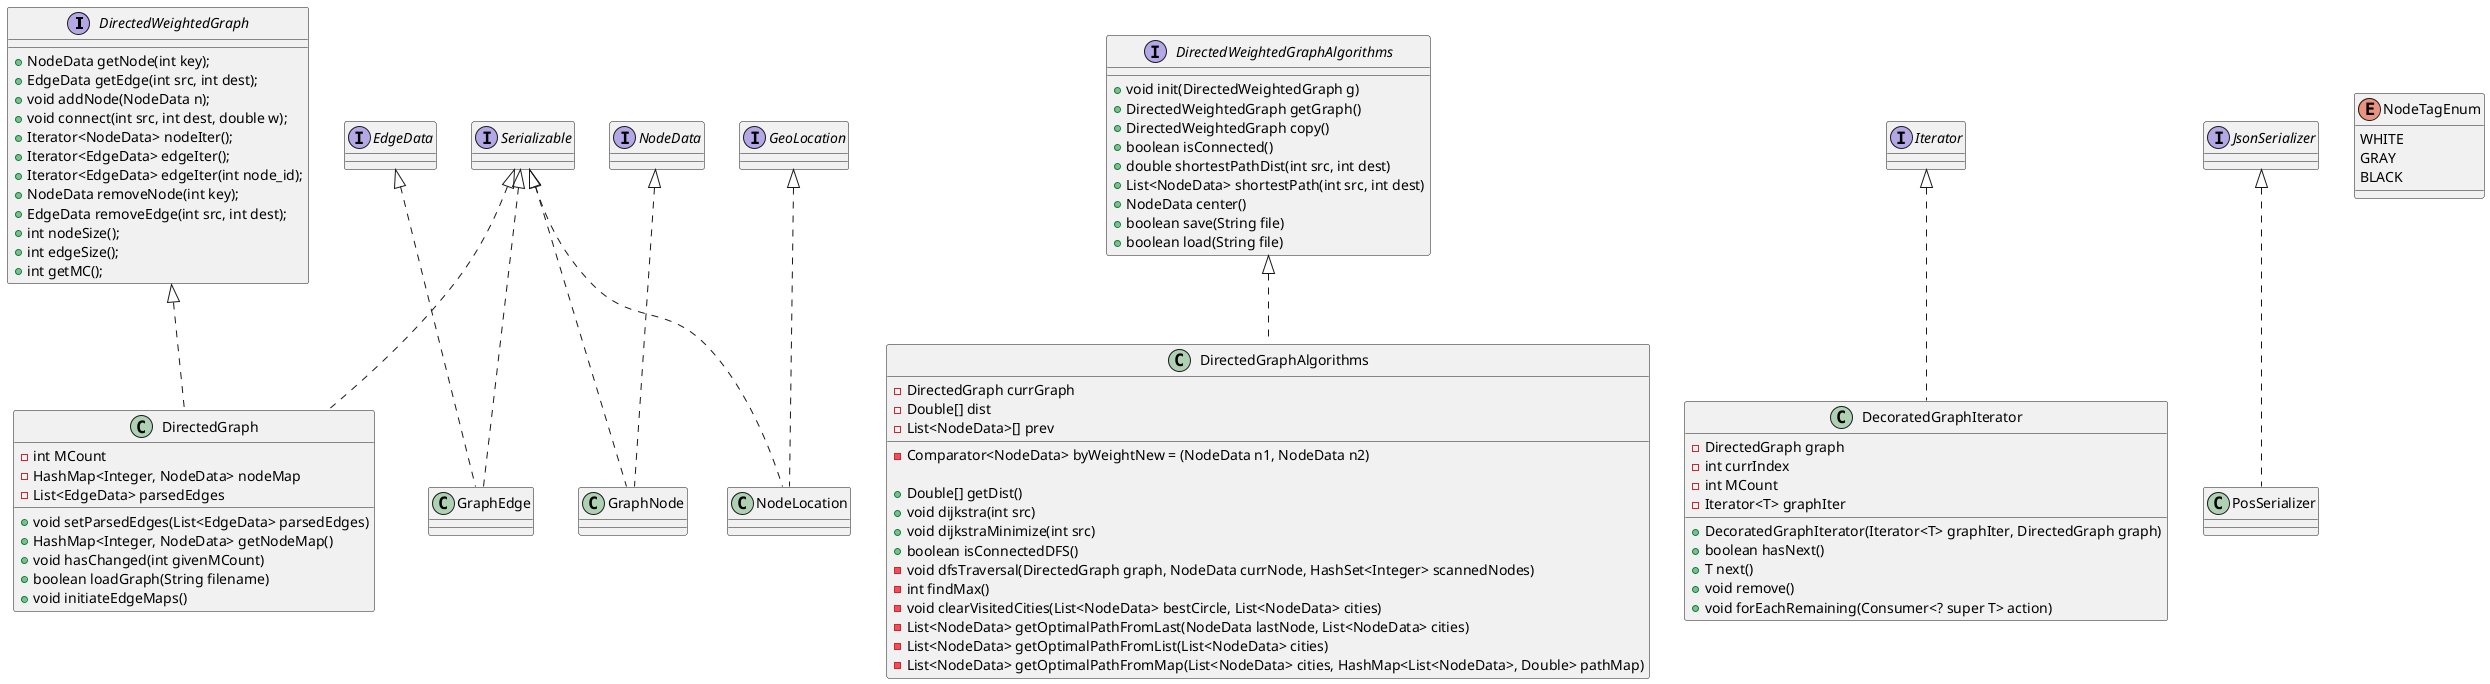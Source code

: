 @startuml
'https://plantuml.com/class-diagram

interface DirectedWeightedGraph{
    + NodeData getNode(int key);
    + EdgeData getEdge(int src, int dest);
    + void addNode(NodeData n);
    + void connect(int src, int dest, double w);
    + Iterator<NodeData> nodeIter();
    + Iterator<EdgeData> edgeIter();
    + Iterator<EdgeData> edgeIter(int node_id);
    + NodeData removeNode(int key);
    + EdgeData removeEdge(int src, int dest);
    + int nodeSize();
    + int edgeSize();
    + int getMC();
}

interface DirectedWeightedGraphAlgorithms{

    + void init(DirectedWeightedGraph g)
    + DirectedWeightedGraph getGraph()
    + DirectedWeightedGraph copy()
    + boolean isConnected()
    + double shortestPathDist(int src, int dest)
    + List<NodeData> shortestPath(int src, int dest)
    + NodeData center()
    + boolean save(String file)
    + boolean load(String file)
}

class DecoratedGraphIterator implements Iterator{
    - DirectedGraph graph
    - int currIndex
    - int MCount
    - Iterator<T> graphIter

    + DecoratedGraphIterator(Iterator<T> graphIter, DirectedGraph graph)
    + boolean hasNext()
    + T next()
    + void remove()
    + void forEachRemaining(Consumer<? super T> action)
}

class DirectedGraph implements DirectedWeightedGraph, Serializable {

    - int MCount
    - HashMap<Integer, NodeData> nodeMap
    - List<EdgeData> parsedEdges

    + void setParsedEdges(List<EdgeData> parsedEdges)
    + HashMap<Integer, NodeData> getNodeMap()
    + void hasChanged(int givenMCount)
    + boolean loadGraph(String filename)
    + void initiateEdgeMaps()

}

class DirectedGraphAlgorithms implements DirectedWeightedGraphAlgorithms {
    - DirectedGraph currGraph
    - Double[] dist
    - List<NodeData>[] prev
    - Comparator<NodeData> byWeightNew = (NodeData n1, NodeData n2)

    + Double[] getDist()
    + void dijkstra(int src)
    + void dijkstraMinimize(int src)
    + boolean isConnectedDFS()
    - void dfsTraversal(DirectedGraph graph, NodeData currNode, HashSet<Integer> scannedNodes)
    - int findMax()
    - void clearVisitedCities(List<NodeData> bestCircle, List<NodeData> cities)
    - List<NodeData> getOptimalPathFromLast(NodeData lastNode, List<NodeData> cities)
    - List<NodeData> getOptimalPathFromList(List<NodeData> cities)
    - List<NodeData> getOptimalPathFromMap(List<NodeData> cities, HashMap<List<NodeData>, Double> pathMap)
}

class GraphEdge implements EdgeData, Serializable {

}

class GraphNode implements NodeData, Serializable {

}

class NodeLocation implements GeoLocation, Serializable {

}

class PosSerializer implements JsonSerializer {
}

enum NodeTagEnum {
WHITE
GRAY
BLACK
}


@enduml